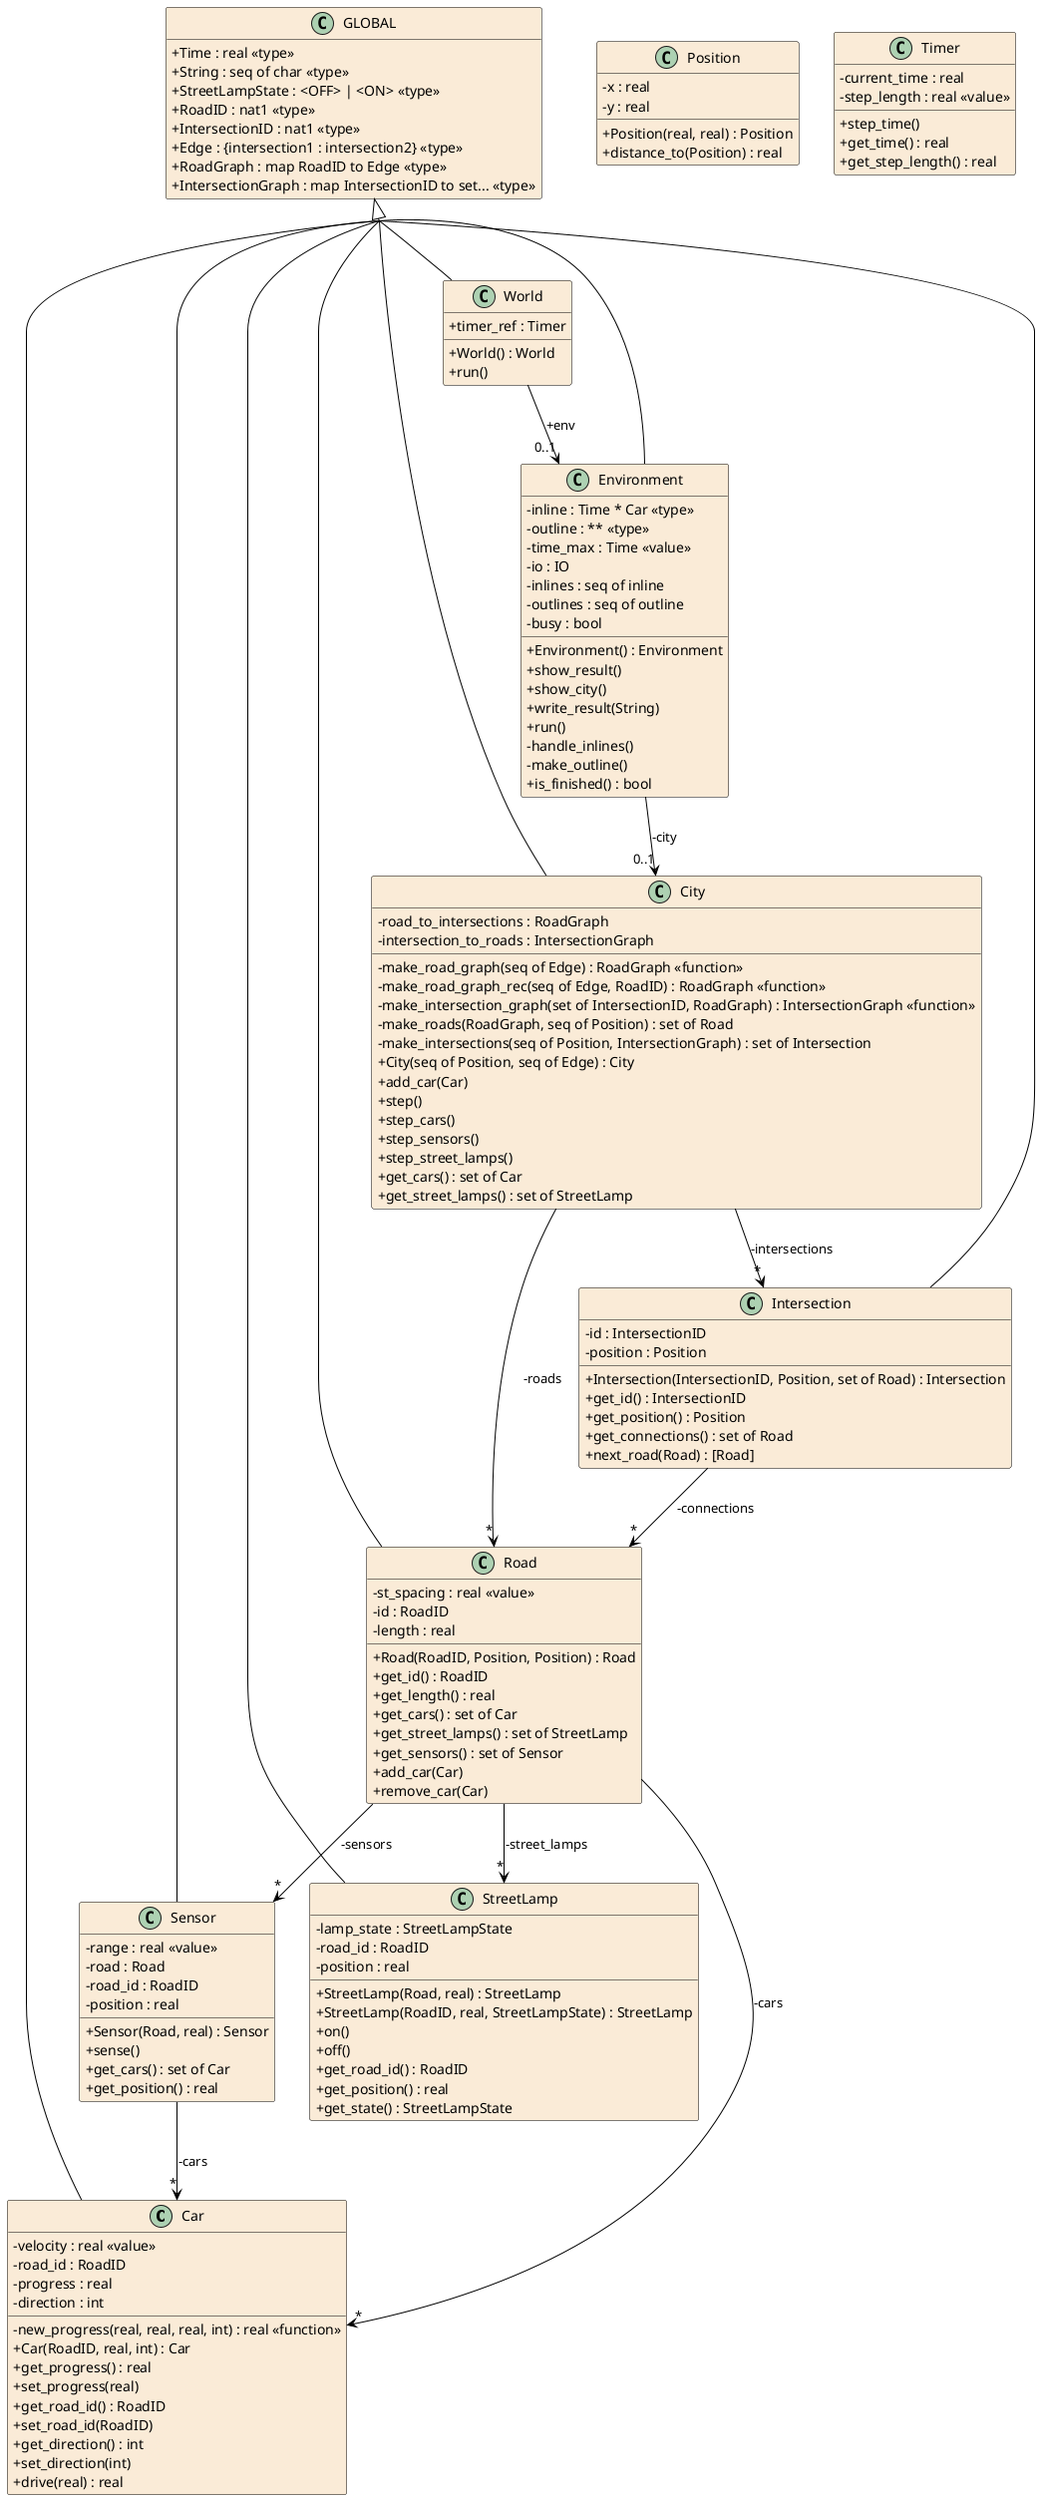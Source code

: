 @startuml mcs-ambient-light

hide empty members
skinparam Shadowing false
skinparam classAttributeIconSize 0
skinparam ClassBorderThickness 0.5
skinparam groupInheritance 5
skinparam class {
	BackgroundColor AntiqueWhite
	ArrowColor Black
	BorderColor Black
}
skinparam defaultTextAlignment center

class Car
{
	-velocity : real <<value>>
	-road_id : RoadID
	-progress : real
	-direction : int
	-new_progress(real, real, real, int) : real <<function>>
	+Car(RoadID, real, int) : Car
	+get_progress() : real
	+set_progress(real)
	+get_road_id() : RoadID
	+set_road_id(RoadID)
	+get_direction() : int
	+set_direction(int)
	+drive(real) : real
}

class City
{
	-road_to_intersections : RoadGraph
	-intersection_to_roads : IntersectionGraph
	-make_road_graph(seq of Edge) : RoadGraph <<function>>
	-make_road_graph_rec(seq of Edge, RoadID) : RoadGraph <<function>>
	-make_intersection_graph(set of IntersectionID, RoadGraph) : IntersectionGraph <<function>>
	-make_roads(RoadGraph, seq of Position) : set of Road
	-make_intersections(seq of Position, IntersectionGraph) : set of Intersection
	+City(seq of Position, seq of Edge) : City
	+add_car(Car)
	+step()
	+step_cars()
	+step_sensors()
	+step_street_lamps()
	+get_cars() : set of Car
	+get_street_lamps() : set of StreetLamp
}

class Environment
{
	-inline : Time * Car <<type>>
	-outline : ** <<type>>
	-time_max : Time <<value>>
	-io : IO
	-inlines : seq of inline
	-outlines : seq of outline
	-busy : bool
	+Environment() : Environment
	+show_result()
	+show_city()
	+write_result(String)
	+run()
	-handle_inlines()
	-make_outline()
	+is_finished() : bool
}

class GLOBAL
{
	+Time : real <<type>>
	+String : seq of char <<type>>
	+StreetLampState : <OFF> | <ON> <<type>>
	+RoadID : nat1 <<type>>
	+IntersectionID : nat1 <<type>>
	+Edge : {intersection1 : intersection2} <<type>>
	+RoadGraph : map RoadID to Edge <<type>>
	+IntersectionGraph : map IntersectionID to set... <<type>>
}

class Intersection
{
	-id : IntersectionID
	-position : Position
	+Intersection(IntersectionID, Position, set of Road) : Intersection
	+get_id() : IntersectionID
	+get_position() : Position
	+get_connections() : set of Road
	+next_road(Road) : [Road]
}

class Position
{
	-x : real
	-y : real
	+Position(real, real) : Position
	+distance_to(Position) : real
}

class Road
{
	-st_spacing : real <<value>>
	-id : RoadID
	-length : real
	+Road(RoadID, Position, Position) : Road
	+get_id() : RoadID
	+get_length() : real
	+get_cars() : set of Car
	+get_street_lamps() : set of StreetLamp
	+get_sensors() : set of Sensor
	+add_car(Car)
	+remove_car(Car)
}

class Sensor
{
	-range : real <<value>>
	-road : Road
	-road_id : RoadID
	-position : real
	+Sensor(Road, real) : Sensor
	+sense()
	+get_cars() : set of Car
	+get_position() : real
}

class StreetLamp
{
	-lamp_state : StreetLampState
	-road_id : RoadID
	-position : real
	+StreetLamp(Road, real) : StreetLamp
	+StreetLamp(RoadID, real, StreetLampState) : StreetLamp
	+on()
	+off()
	+get_road_id() : RoadID
	+get_position() : real
	+get_state() : StreetLampState
}

class Timer
{
	-current_time : real
	-step_length : real <<value>>
	+step_time()
	+get_time() : real
	+get_step_length() : real
}

class World
{
	+timer_ref : Timer
	+World() : World
	+run()
}

Environment --> "0..1" City : -city
GLOBAL <|-- Car
City --> "*" Intersection : -intersections
City --> "*" Road : -roads
GLOBAL <|-- City
GLOBAL <|-- Environment
Intersection --> "*" Road : -connections
GLOBAL <|-- Intersection
Road --> "*" Car : -cars
Road --> "*" StreetLamp : -street_lamps
Road --> "*" Sensor : -sensors
GLOBAL <|-- Road
Sensor --> "*" Car : -cars
GLOBAL <|-- Sensor
GLOBAL <|-- StreetLamp
World --> "0..1" Environment : +env
GLOBAL <|-- World

@enduml
